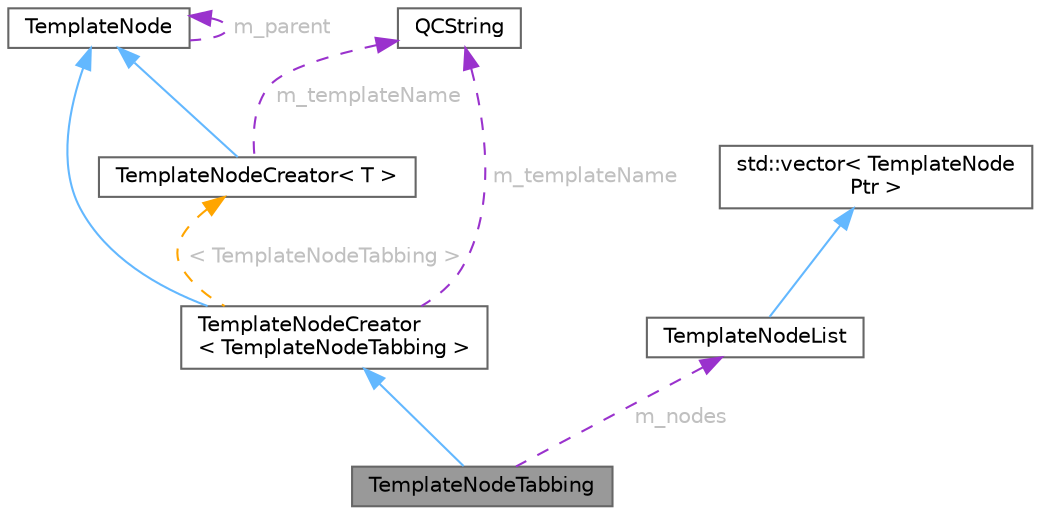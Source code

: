 digraph "TemplateNodeTabbing"
{
 // INTERACTIVE_SVG=YES
 // LATEX_PDF_SIZE
  bgcolor="transparent";
  edge [fontname=Helvetica,fontsize=10,labelfontname=Helvetica,labelfontsize=10];
  node [fontname=Helvetica,fontsize=10,shape=box,height=0.2,width=0.4];
  Node1 [label="TemplateNodeTabbing",height=0.2,width=0.4,color="gray40", fillcolor="grey60", style="filled", fontcolor="black",tooltip="Class representing an 'tabbing' tag in a template."];
  Node2 -> Node1 [dir="back",color="steelblue1",style="solid",tooltip=" "];
  Node2 [label="TemplateNodeCreator\l\< TemplateNodeTabbing \>",height=0.2,width=0.4,color="gray40", fillcolor="white", style="filled",URL="$d8/d78/class_template_node_creator.html",tooltip=" "];
  Node3 -> Node2 [dir="back",color="steelblue1",style="solid",tooltip=" "];
  Node3 [label="TemplateNode",height=0.2,width=0.4,color="gray40", fillcolor="white", style="filled",URL="$d6/d53/class_template_node.html",tooltip="Base class of all nodes in a template's AST."];
  Node3 -> Node3 [dir="back",color="darkorchid3",style="dashed",tooltip=" ",label=" m_parent",fontcolor="grey" ];
  Node4 -> Node2 [dir="back",color="darkorchid3",style="dashed",tooltip=" ",label=" m_templateName",fontcolor="grey" ];
  Node4 [label="QCString",height=0.2,width=0.4,color="gray40", fillcolor="white", style="filled",URL="$d9/d45/class_q_c_string.html",tooltip="This is an alternative implementation of QCString."];
  Node5 -> Node2 [dir="back",color="orange",style="dashed",tooltip=" ",label=" \< TemplateNodeTabbing \>",fontcolor="grey" ];
  Node5 [label="TemplateNodeCreator\< T \>",height=0.2,width=0.4,color="gray40", fillcolor="white", style="filled",URL="$d8/d78/class_template_node_creator.html",tooltip="Helper class for creating template AST tag nodes and returning the template for a given node."];
  Node3 -> Node5 [dir="back",color="steelblue1",style="solid",tooltip=" "];
  Node4 -> Node5 [dir="back",color="darkorchid3",style="dashed",tooltip=" ",label=" m_templateName",fontcolor="grey" ];
  Node6 -> Node1 [dir="back",color="darkorchid3",style="dashed",tooltip=" ",label=" m_nodes",fontcolor="grey" ];
  Node6 [label="TemplateNodeList",height=0.2,width=0.4,color="gray40", fillcolor="white", style="filled",URL="$df/daf/class_template_node_list.html",tooltip="Class representing a list of AST nodes in a template."];
  Node7 -> Node6 [dir="back",color="steelblue1",style="solid",tooltip=" "];
  Node7 [label="std::vector\< TemplateNode\lPtr \>",height=0.2,width=0.4,color="gray40", fillcolor="white", style="filled",tooltip=" "];
}
